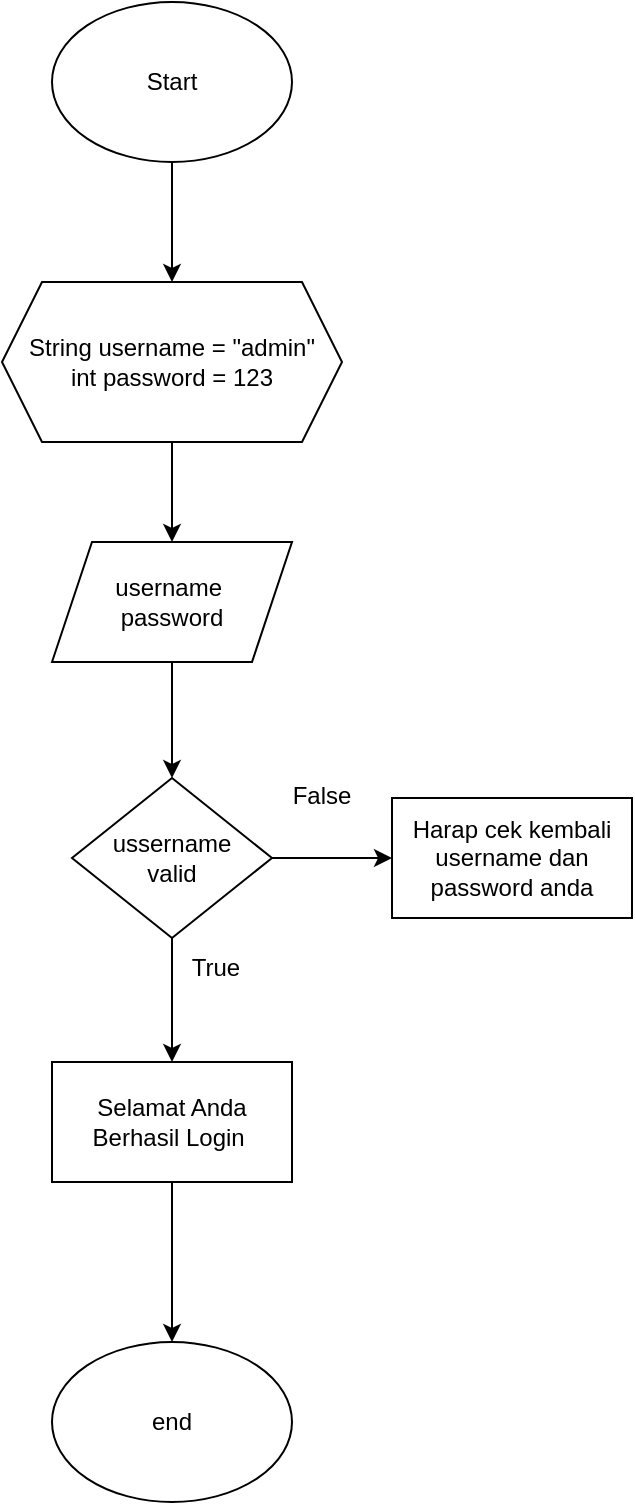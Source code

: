 <mxfile version="21.8.2" type="device">
  <diagram name="Halaman-1" id="McU0HkywNXP45RtMioRv">
    <mxGraphModel dx="1104" dy="408" grid="1" gridSize="10" guides="1" tooltips="1" connect="1" arrows="1" fold="1" page="1" pageScale="1" pageWidth="690" pageHeight="980" math="0" shadow="0">
      <root>
        <mxCell id="0" />
        <mxCell id="1" parent="0" />
        <mxCell id="H0toprz4VYru5Mo9MnY2-8" style="edgeStyle=orthogonalEdgeStyle;rounded=0;orthogonalLoop=1;jettySize=auto;html=1;exitX=0.5;exitY=1;exitDx=0;exitDy=0;entryX=0.5;entryY=0;entryDx=0;entryDy=0;" edge="1" parent="1" source="H0toprz4VYru5Mo9MnY2-1" target="H0toprz4VYru5Mo9MnY2-2">
          <mxGeometry relative="1" as="geometry" />
        </mxCell>
        <mxCell id="H0toprz4VYru5Mo9MnY2-1" value="Start" style="ellipse;whiteSpace=wrap;html=1;" vertex="1" parent="1">
          <mxGeometry x="-60" y="10" width="120" height="80" as="geometry" />
        </mxCell>
        <mxCell id="H0toprz4VYru5Mo9MnY2-9" style="edgeStyle=orthogonalEdgeStyle;rounded=0;orthogonalLoop=1;jettySize=auto;html=1;exitX=0.5;exitY=1;exitDx=0;exitDy=0;entryX=0.5;entryY=0;entryDx=0;entryDy=0;" edge="1" parent="1" source="H0toprz4VYru5Mo9MnY2-2" target="H0toprz4VYru5Mo9MnY2-3">
          <mxGeometry relative="1" as="geometry" />
        </mxCell>
        <mxCell id="H0toprz4VYru5Mo9MnY2-2" value="String username = &quot;admin&quot;&lt;br&gt;int password = 123" style="shape=hexagon;perimeter=hexagonPerimeter2;whiteSpace=wrap;html=1;fixedSize=1;" vertex="1" parent="1">
          <mxGeometry x="-85" y="150" width="170" height="80" as="geometry" />
        </mxCell>
        <mxCell id="H0toprz4VYru5Mo9MnY2-10" style="edgeStyle=orthogonalEdgeStyle;rounded=0;orthogonalLoop=1;jettySize=auto;html=1;exitX=0.5;exitY=1;exitDx=0;exitDy=0;entryX=0.5;entryY=0;entryDx=0;entryDy=0;" edge="1" parent="1" source="H0toprz4VYru5Mo9MnY2-3" target="H0toprz4VYru5Mo9MnY2-4">
          <mxGeometry relative="1" as="geometry" />
        </mxCell>
        <mxCell id="H0toprz4VYru5Mo9MnY2-3" value="username&amp;nbsp;&lt;br&gt;password" style="shape=parallelogram;perimeter=parallelogramPerimeter;whiteSpace=wrap;html=1;fixedSize=1;" vertex="1" parent="1">
          <mxGeometry x="-60" y="280" width="120" height="60" as="geometry" />
        </mxCell>
        <mxCell id="H0toprz4VYru5Mo9MnY2-11" style="edgeStyle=orthogonalEdgeStyle;rounded=0;orthogonalLoop=1;jettySize=auto;html=1;entryX=0;entryY=0.5;entryDx=0;entryDy=0;" edge="1" parent="1" source="H0toprz4VYru5Mo9MnY2-4" target="H0toprz4VYru5Mo9MnY2-5">
          <mxGeometry relative="1" as="geometry" />
        </mxCell>
        <mxCell id="H0toprz4VYru5Mo9MnY2-12" style="edgeStyle=orthogonalEdgeStyle;rounded=0;orthogonalLoop=1;jettySize=auto;html=1;exitX=0.5;exitY=1;exitDx=0;exitDy=0;entryX=0.5;entryY=0;entryDx=0;entryDy=0;" edge="1" parent="1" source="H0toprz4VYru5Mo9MnY2-4" target="H0toprz4VYru5Mo9MnY2-6">
          <mxGeometry relative="1" as="geometry" />
        </mxCell>
        <mxCell id="H0toprz4VYru5Mo9MnY2-4" value="ussername&lt;br&gt;valid" style="rhombus;whiteSpace=wrap;html=1;" vertex="1" parent="1">
          <mxGeometry x="-50" y="398" width="100" height="80" as="geometry" />
        </mxCell>
        <mxCell id="H0toprz4VYru5Mo9MnY2-5" value="Harap cek kembali username dan password anda" style="rounded=0;whiteSpace=wrap;html=1;" vertex="1" parent="1">
          <mxGeometry x="110" y="408" width="120" height="60" as="geometry" />
        </mxCell>
        <mxCell id="H0toprz4VYru5Mo9MnY2-13" style="edgeStyle=orthogonalEdgeStyle;rounded=0;orthogonalLoop=1;jettySize=auto;html=1;exitX=0.5;exitY=1;exitDx=0;exitDy=0;entryX=0.5;entryY=0;entryDx=0;entryDy=0;" edge="1" parent="1" source="H0toprz4VYru5Mo9MnY2-6" target="H0toprz4VYru5Mo9MnY2-7">
          <mxGeometry relative="1" as="geometry" />
        </mxCell>
        <mxCell id="H0toprz4VYru5Mo9MnY2-6" value="Selamat Anda Berhasil Login&amp;nbsp;" style="rounded=0;whiteSpace=wrap;html=1;" vertex="1" parent="1">
          <mxGeometry x="-60" y="540" width="120" height="60" as="geometry" />
        </mxCell>
        <mxCell id="H0toprz4VYru5Mo9MnY2-7" value="end" style="ellipse;whiteSpace=wrap;html=1;" vertex="1" parent="1">
          <mxGeometry x="-60" y="680" width="120" height="80" as="geometry" />
        </mxCell>
        <mxCell id="H0toprz4VYru5Mo9MnY2-14" value="False" style="text;html=1;strokeColor=none;fillColor=none;align=center;verticalAlign=middle;whiteSpace=wrap;rounded=0;" vertex="1" parent="1">
          <mxGeometry x="45" y="392" width="60" height="30" as="geometry" />
        </mxCell>
        <mxCell id="H0toprz4VYru5Mo9MnY2-15" value="True" style="text;html=1;strokeColor=none;fillColor=none;align=center;verticalAlign=middle;whiteSpace=wrap;rounded=0;" vertex="1" parent="1">
          <mxGeometry x="-8" y="478" width="60" height="30" as="geometry" />
        </mxCell>
      </root>
    </mxGraphModel>
  </diagram>
</mxfile>
